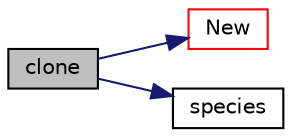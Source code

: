 digraph "clone"
{
  bgcolor="transparent";
  edge [fontname="Helvetica",fontsize="10",labelfontname="Helvetica",labelfontsize="10"];
  node [fontname="Helvetica",fontsize="10",shape=record];
  rankdir="LR";
  Node1 [label="clone",height=0.2,width=0.4,color="black", fillcolor="grey75", style="filled", fontcolor="black"];
  Node1 -> Node2 [color="midnightblue",fontsize="10",style="solid",fontname="Helvetica"];
  Node2 [label="New",height=0.2,width=0.4,color="red",URL="$a02096.html#aa11303643cc079fa40c4fad755aed520",tooltip="Return a pointer to new patchField created on freestore from input. "];
  Node1 -> Node3 [color="midnightblue",fontsize="10",style="solid",fontname="Helvetica"];
  Node3 [label="species",height=0.2,width=0.4,color="black",URL="$a02096.html#ac3684786b3929e4b59bca4087f9f4609"];
}
